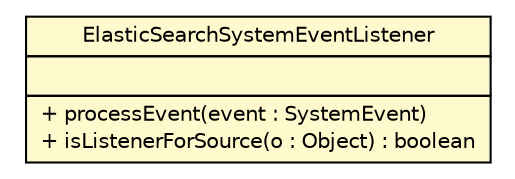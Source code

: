 #!/usr/local/bin/dot
#
# Class diagram 
# Generated by UMLGraph version 5.1 (http://www.umlgraph.org/)
#

digraph G {
	edge [fontname="Helvetica",fontsize=10,labelfontname="Helvetica",labelfontsize=10];
	node [fontname="Helvetica",fontsize=10,shape=plaintext];
	nodesep=0.25;
	ranksep=0.5;
	rankdir=LR;
	// com.inn.headstartdemo.utils.ElasticSearchSystemEventListener
	c52984 [label=<<table title="com.inn.headstartdemo.utils.ElasticSearchSystemEventListener" border="0" cellborder="1" cellspacing="0" cellpadding="2" port="p" bgcolor="lemonChiffon" href="./ElasticSearchSystemEventListener.html">
		<tr><td><table border="0" cellspacing="0" cellpadding="1">
<tr><td align="center" balign="center"> ElasticSearchSystemEventListener </td></tr>
		</table></td></tr>
		<tr><td><table border="0" cellspacing="0" cellpadding="1">
<tr><td align="left" balign="left">  </td></tr>
		</table></td></tr>
		<tr><td><table border="0" cellspacing="0" cellpadding="1">
<tr><td align="left" balign="left"> + processEvent(event : SystemEvent) </td></tr>
<tr><td align="left" balign="left"> + isListenerForSource(o : Object) : boolean </td></tr>
		</table></td></tr>
		</table>>, fontname="Helvetica", fontcolor="black", fontsize=10.0];
}

